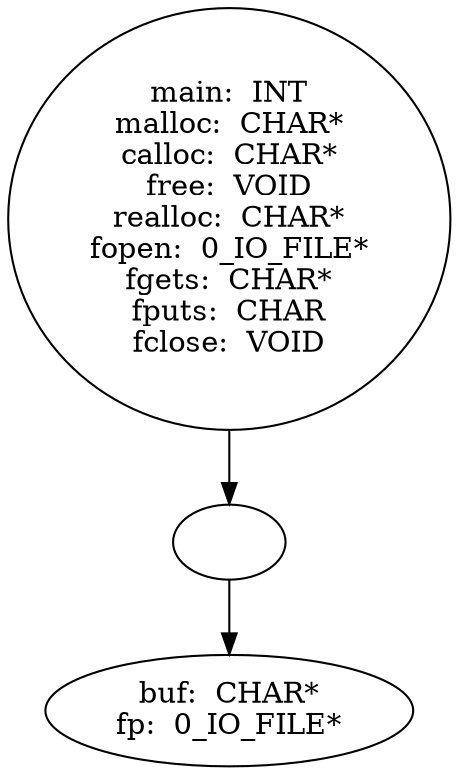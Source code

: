 digraph AST {
  "140543434518592" [label="main:  INT
malloc:  CHAR*
calloc:  CHAR*
free:  VOID
realloc:  CHAR*
fopen:  0_IO_FILE*
fgets:  CHAR*
fputs:  CHAR
fclose:  VOID"];
  "140543434518592" -> "140543434522192";
  "140543434522192" [label=""];
  "140543434522192" -> "140543434516336";
  "140543434516336" [label="buf:  CHAR*
fp:  0_IO_FILE*"];
}

